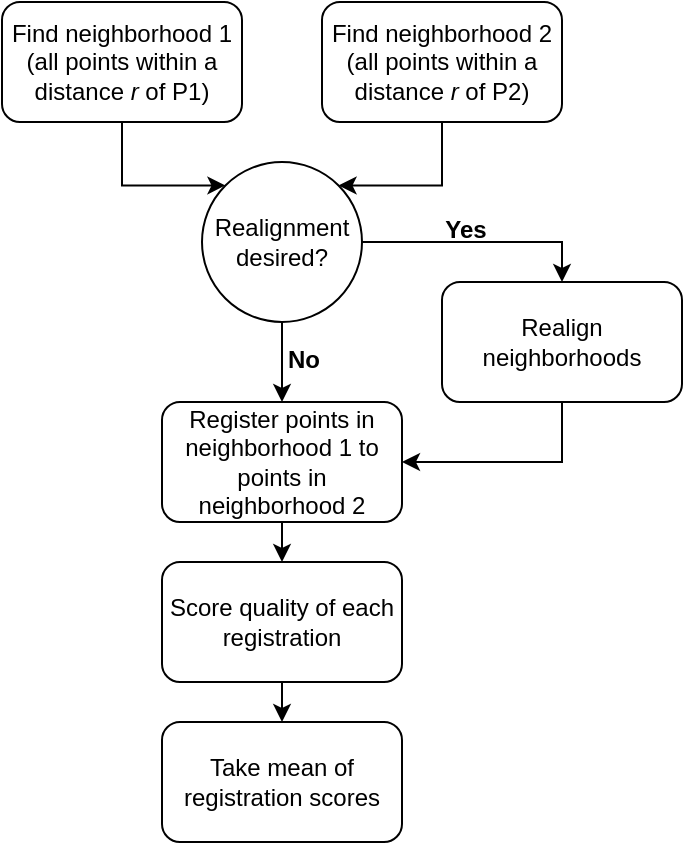 <mxfile version="12.6.2" type="device"><diagram id="C5RBs43oDa-KdzZeNtuy" name="Page-1"><mxGraphModel dx="813" dy="426" grid="0" gridSize="10" guides="1" tooltips="1" connect="1" arrows="1" fold="1" page="0" pageScale="1" pageWidth="827" pageHeight="1169" math="0" shadow="0"><root><mxCell id="WIyWlLk6GJQsqaUBKTNV-0"/><mxCell id="WIyWlLk6GJQsqaUBKTNV-1" parent="WIyWlLk6GJQsqaUBKTNV-0"/><mxCell id="FR1eiEBskCWlIqG2ccFf-19" style="edgeStyle=orthogonalEdgeStyle;rounded=0;orthogonalLoop=1;jettySize=auto;html=1;exitX=0.5;exitY=1;exitDx=0;exitDy=0;entryX=0;entryY=0;entryDx=0;entryDy=0;" parent="WIyWlLk6GJQsqaUBKTNV-1" source="FR1eiEBskCWlIqG2ccFf-7" target="FR1eiEBskCWlIqG2ccFf-10" edge="1"><mxGeometry relative="1" as="geometry"><Array as="points"><mxPoint x="100" y="112"/></Array></mxGeometry></mxCell><mxCell id="FR1eiEBskCWlIqG2ccFf-7" value="Find neighborhood 1 (all points within a distance &lt;i&gt;r &lt;/i&gt;of P1)" style="rounded=1;whiteSpace=wrap;html=1;" parent="WIyWlLk6GJQsqaUBKTNV-1" vertex="1"><mxGeometry x="40" y="20" width="120" height="60" as="geometry"/></mxCell><mxCell id="FR1eiEBskCWlIqG2ccFf-20" style="edgeStyle=orthogonalEdgeStyle;rounded=0;orthogonalLoop=1;jettySize=auto;html=1;exitX=0.5;exitY=1;exitDx=0;exitDy=0;entryX=1;entryY=0;entryDx=0;entryDy=0;" parent="WIyWlLk6GJQsqaUBKTNV-1" source="FR1eiEBskCWlIqG2ccFf-8" target="FR1eiEBskCWlIqG2ccFf-10" edge="1"><mxGeometry relative="1" as="geometry"><Array as="points"><mxPoint x="260" y="112"/></Array></mxGeometry></mxCell><mxCell id="FR1eiEBskCWlIqG2ccFf-8" value="Find neighborhood 2 (all points within a distance&amp;nbsp;&lt;i&gt;r&amp;nbsp;&lt;/i&gt;of P2)" style="rounded=1;whiteSpace=wrap;html=1;" parent="WIyWlLk6GJQsqaUBKTNV-1" vertex="1"><mxGeometry x="200" y="20" width="120" height="60" as="geometry"/></mxCell><mxCell id="FR1eiEBskCWlIqG2ccFf-22" style="edgeStyle=orthogonalEdgeStyle;rounded=0;orthogonalLoop=1;jettySize=auto;html=1;exitX=0.5;exitY=1;exitDx=0;exitDy=0;entryX=0.5;entryY=0;entryDx=0;entryDy=0;" parent="WIyWlLk6GJQsqaUBKTNV-1" source="FR1eiEBskCWlIqG2ccFf-10" target="FR1eiEBskCWlIqG2ccFf-13" edge="1"><mxGeometry relative="1" as="geometry"/></mxCell><mxCell id="FR1eiEBskCWlIqG2ccFf-27" style="edgeStyle=orthogonalEdgeStyle;rounded=0;orthogonalLoop=1;jettySize=auto;html=1;exitX=1;exitY=0.5;exitDx=0;exitDy=0;entryX=0.5;entryY=0;entryDx=0;entryDy=0;" parent="WIyWlLk6GJQsqaUBKTNV-1" source="FR1eiEBskCWlIqG2ccFf-10" target="FR1eiEBskCWlIqG2ccFf-11" edge="1"><mxGeometry relative="1" as="geometry"><Array as="points"><mxPoint x="320" y="140"/></Array></mxGeometry></mxCell><mxCell id="FR1eiEBskCWlIqG2ccFf-10" value="Realignment desired?" style="ellipse;whiteSpace=wrap;html=1;aspect=fixed;" parent="WIyWlLk6GJQsqaUBKTNV-1" vertex="1"><mxGeometry x="140" y="100" width="80" height="80" as="geometry"/></mxCell><mxCell id="FR1eiEBskCWlIqG2ccFf-25" style="edgeStyle=orthogonalEdgeStyle;rounded=0;orthogonalLoop=1;jettySize=auto;html=1;exitX=0.5;exitY=1;exitDx=0;exitDy=0;entryX=1;entryY=0.5;entryDx=0;entryDy=0;" parent="WIyWlLk6GJQsqaUBKTNV-1" source="FR1eiEBskCWlIqG2ccFf-11" target="FR1eiEBskCWlIqG2ccFf-13" edge="1"><mxGeometry relative="1" as="geometry"/></mxCell><mxCell id="FR1eiEBskCWlIqG2ccFf-11" value="Realign neighborhoods" style="rounded=1;whiteSpace=wrap;html=1;" parent="WIyWlLk6GJQsqaUBKTNV-1" vertex="1"><mxGeometry x="260" y="160" width="120" height="60" as="geometry"/></mxCell><mxCell id="FR1eiEBskCWlIqG2ccFf-23" style="edgeStyle=orthogonalEdgeStyle;rounded=0;orthogonalLoop=1;jettySize=auto;html=1;exitX=0.5;exitY=1;exitDx=0;exitDy=0;entryX=0.5;entryY=0;entryDx=0;entryDy=0;" parent="WIyWlLk6GJQsqaUBKTNV-1" source="FR1eiEBskCWlIqG2ccFf-13" target="FR1eiEBskCWlIqG2ccFf-14" edge="1"><mxGeometry relative="1" as="geometry"/></mxCell><mxCell id="FR1eiEBskCWlIqG2ccFf-13" value="Register points in neighborhood 1 to points in neighborhood 2" style="rounded=1;whiteSpace=wrap;html=1;" parent="WIyWlLk6GJQsqaUBKTNV-1" vertex="1"><mxGeometry x="120" y="220" width="120" height="60" as="geometry"/></mxCell><mxCell id="FR1eiEBskCWlIqG2ccFf-24" style="edgeStyle=orthogonalEdgeStyle;rounded=0;orthogonalLoop=1;jettySize=auto;html=1;exitX=0.5;exitY=1;exitDx=0;exitDy=0;entryX=0.5;entryY=0;entryDx=0;entryDy=0;" parent="WIyWlLk6GJQsqaUBKTNV-1" source="FR1eiEBskCWlIqG2ccFf-14" target="FR1eiEBskCWlIqG2ccFf-16" edge="1"><mxGeometry relative="1" as="geometry"/></mxCell><mxCell id="FR1eiEBskCWlIqG2ccFf-14" value="Score quality of each registration" style="rounded=1;whiteSpace=wrap;html=1;" parent="WIyWlLk6GJQsqaUBKTNV-1" vertex="1"><mxGeometry x="120" y="300" width="120" height="60" as="geometry"/></mxCell><mxCell id="FR1eiEBskCWlIqG2ccFf-16" value="Take mean of registration scores" style="rounded=1;whiteSpace=wrap;html=1;" parent="WIyWlLk6GJQsqaUBKTNV-1" vertex="1"><mxGeometry x="120" y="380" width="120" height="60" as="geometry"/></mxCell><mxCell id="FR1eiEBskCWlIqG2ccFf-28" value="&lt;b&gt;Yes&lt;/b&gt;" style="text;html=1;strokeColor=none;fillColor=none;align=center;verticalAlign=middle;whiteSpace=wrap;rounded=0;" parent="WIyWlLk6GJQsqaUBKTNV-1" vertex="1"><mxGeometry x="252" y="124" width="40" height="20" as="geometry"/></mxCell><mxCell id="FR1eiEBskCWlIqG2ccFf-29" value="&lt;b&gt;No&lt;/b&gt;" style="text;html=1;strokeColor=none;fillColor=none;align=center;verticalAlign=middle;whiteSpace=wrap;rounded=0;" parent="WIyWlLk6GJQsqaUBKTNV-1" vertex="1"><mxGeometry x="171" y="189" width="40" height="20" as="geometry"/></mxCell></root></mxGraphModel></diagram></mxfile>